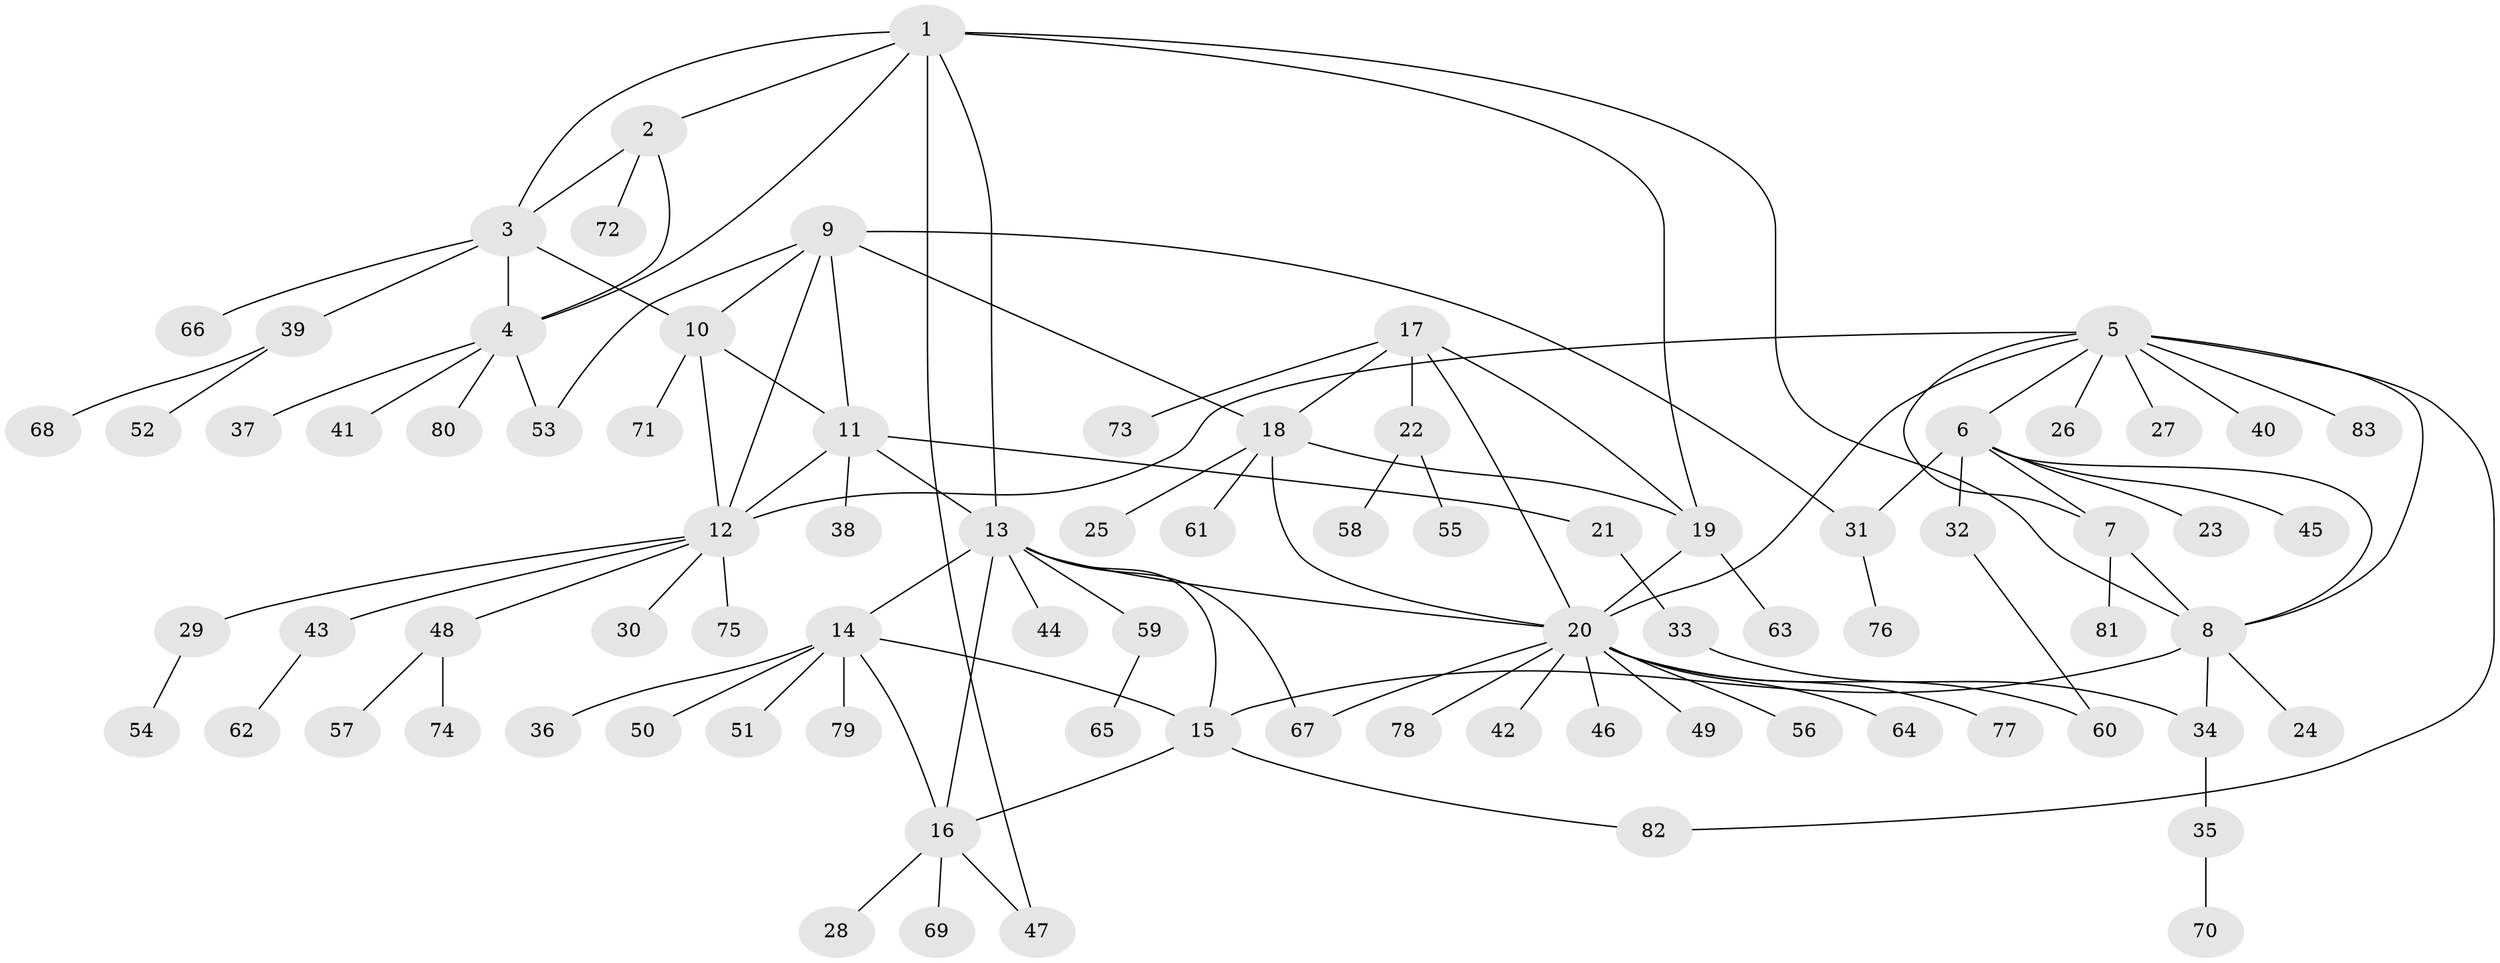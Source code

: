 // Generated by graph-tools (version 1.1) at 2025/37/03/09/25 02:37:15]
// undirected, 83 vertices, 110 edges
graph export_dot {
graph [start="1"]
  node [color=gray90,style=filled];
  1;
  2;
  3;
  4;
  5;
  6;
  7;
  8;
  9;
  10;
  11;
  12;
  13;
  14;
  15;
  16;
  17;
  18;
  19;
  20;
  21;
  22;
  23;
  24;
  25;
  26;
  27;
  28;
  29;
  30;
  31;
  32;
  33;
  34;
  35;
  36;
  37;
  38;
  39;
  40;
  41;
  42;
  43;
  44;
  45;
  46;
  47;
  48;
  49;
  50;
  51;
  52;
  53;
  54;
  55;
  56;
  57;
  58;
  59;
  60;
  61;
  62;
  63;
  64;
  65;
  66;
  67;
  68;
  69;
  70;
  71;
  72;
  73;
  74;
  75;
  76;
  77;
  78;
  79;
  80;
  81;
  82;
  83;
  1 -- 2;
  1 -- 3;
  1 -- 4;
  1 -- 8;
  1 -- 13;
  1 -- 19;
  1 -- 47;
  2 -- 3;
  2 -- 4;
  2 -- 72;
  3 -- 4;
  3 -- 10;
  3 -- 39;
  3 -- 66;
  4 -- 37;
  4 -- 41;
  4 -- 53;
  4 -- 80;
  5 -- 6;
  5 -- 7;
  5 -- 8;
  5 -- 12;
  5 -- 20;
  5 -- 26;
  5 -- 27;
  5 -- 40;
  5 -- 82;
  5 -- 83;
  6 -- 7;
  6 -- 8;
  6 -- 23;
  6 -- 31;
  6 -- 32;
  6 -- 45;
  7 -- 8;
  7 -- 81;
  8 -- 15;
  8 -- 24;
  8 -- 34;
  9 -- 10;
  9 -- 11;
  9 -- 12;
  9 -- 18;
  9 -- 31;
  9 -- 53;
  10 -- 11;
  10 -- 12;
  10 -- 71;
  11 -- 12;
  11 -- 13;
  11 -- 21;
  11 -- 38;
  12 -- 29;
  12 -- 30;
  12 -- 43;
  12 -- 48;
  12 -- 75;
  13 -- 14;
  13 -- 15;
  13 -- 16;
  13 -- 20;
  13 -- 44;
  13 -- 59;
  13 -- 67;
  14 -- 15;
  14 -- 16;
  14 -- 36;
  14 -- 50;
  14 -- 51;
  14 -- 79;
  15 -- 16;
  15 -- 82;
  16 -- 28;
  16 -- 47;
  16 -- 69;
  17 -- 18;
  17 -- 19;
  17 -- 20;
  17 -- 22;
  17 -- 73;
  18 -- 19;
  18 -- 20;
  18 -- 25;
  18 -- 61;
  19 -- 20;
  19 -- 63;
  20 -- 42;
  20 -- 46;
  20 -- 49;
  20 -- 56;
  20 -- 60;
  20 -- 64;
  20 -- 67;
  20 -- 77;
  20 -- 78;
  21 -- 33;
  22 -- 55;
  22 -- 58;
  29 -- 54;
  31 -- 76;
  32 -- 60;
  33 -- 34;
  34 -- 35;
  35 -- 70;
  39 -- 52;
  39 -- 68;
  43 -- 62;
  48 -- 57;
  48 -- 74;
  59 -- 65;
}
